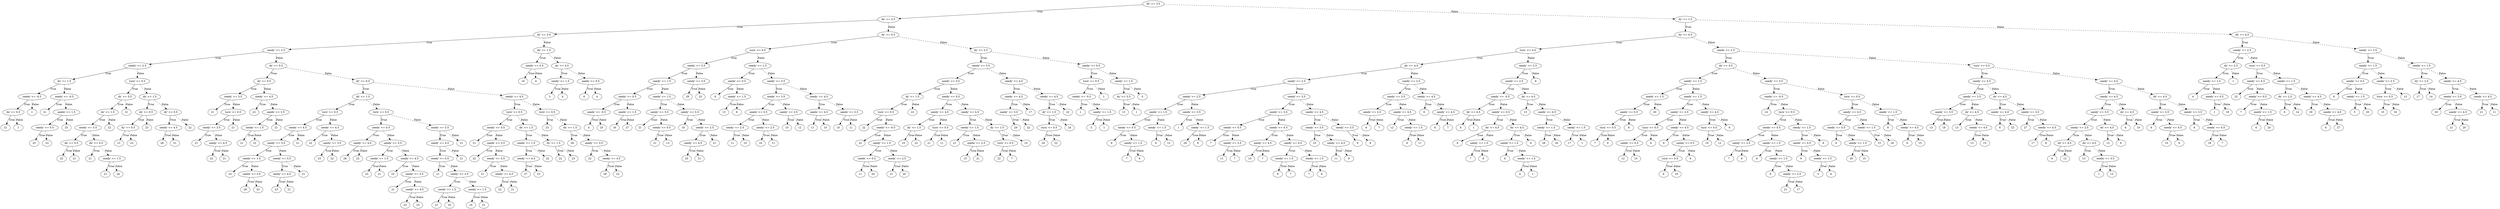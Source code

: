 digraph {
0 [label="dx' <= 3.5"];
1 [label="dx' <= 2.5"];
2 [label="dy' <= 3.0"];
3 [label="seedy' <= 2.5"];
4 [label="seedx' <= 2.5"];
5 [label="dx' <= 1.5"];
6 [label="seedx' <= -0.5"];
7 [label="dx' <= 0.5"];
8 [label="21"];
7 -> 8 [label="True"];
9 [label="1"];
7 -> 9 [style="dashed", label="False"];
6 -> 7 [label="True"];
10 [label="1"];
6 -> 10 [style="dashed", label="False"];
5 -> 6 [label="True"];
11 [label="seedx' <= -0.5"];
12 [label="21"];
11 -> 12 [label="True"];
13 [label="seedx' <= 1.5"];
14 [label="seedx' <= 0.5"];
15 [label="25"];
14 -> 15 [label="True"];
16 [label="23"];
14 -> 16 [style="dashed", label="False"];
13 -> 14 [label="True"];
17 [label="25"];
13 -> 17 [style="dashed", label="False"];
11 -> 13 [style="dashed", label="False"];
5 -> 11 [style="dashed", label="False"];
4 -> 5 [label="True"];
18 [label="turn' <= 0.5"];
19 [label="dy' <= 0.5"];
20 [label="dx' <= 1.5"];
21 [label="seedx' <= 3.5"];
22 [label="dx' <= 0.5"];
23 [label="22"];
22 -> 23 [label="True"];
24 [label="21"];
22 -> 24 [style="dashed", label="False"];
21 -> 22 [label="True"];
25 [label="dx' <= 0.5"];
26 [label="21"];
25 -> 26 [label="True"];
27 [label="seedy' <= 1.5"];
28 [label="21"];
27 -> 28 [label="True"];
29 [label="24"];
27 -> 29 [style="dashed", label="False"];
25 -> 27 [style="dashed", label="False"];
21 -> 25 [style="dashed", label="False"];
20 -> 21 [label="True"];
30 [label="22"];
20 -> 30 [style="dashed", label="False"];
19 -> 20 [label="True"];
31 [label="21"];
19 -> 31 [style="dashed", label="False"];
18 -> 19 [label="True"];
32 [label="dx' <= 1.5"];
33 [label="dx' <= 0.5"];
34 [label="dy' <= 0.5"];
35 [label="21"];
34 -> 35 [label="True"];
36 [label="23"];
34 -> 36 [style="dashed", label="False"];
33 -> 34 [label="True"];
37 [label="23"];
33 -> 37 [style="dashed", label="False"];
32 -> 33 [label="True"];
38 [label="dy' <= 0.5"];
39 [label="seedx' <= 4.5"];
40 [label="28"];
39 -> 40 [label="True"];
41 [label="21"];
39 -> 41 [style="dashed", label="False"];
38 -> 39 [label="True"];
42 [label="22"];
38 -> 42 [style="dashed", label="False"];
32 -> 38 [style="dashed", label="False"];
18 -> 32 [style="dashed", label="False"];
4 -> 18 [style="dashed", label="False"];
3 -> 4 [label="True"];
43 [label="dx' <= 0.5"];
44 [label="dy' <= 0.5"];
45 [label="seedx' <= 3.5"];
46 [label="21"];
45 -> 46 [label="True"];
47 [label="turn' <= 0.5"];
48 [label="seedy' <= 3.5"];
49 [label="21"];
48 -> 49 [label="True"];
50 [label="seedy' <= 4.5"];
51 [label="22"];
50 -> 51 [label="True"];
52 [label="21"];
50 -> 52 [style="dashed", label="False"];
48 -> 50 [style="dashed", label="False"];
47 -> 48 [label="True"];
53 [label="21"];
47 -> 53 [style="dashed", label="False"];
45 -> 47 [style="dashed", label="False"];
44 -> 45 [label="True"];
54 [label="seedy' <= 4.5"];
55 [label="22"];
54 -> 55 [label="True"];
56 [label="seedx' <= 2.5"];
57 [label="seedx' <= 1.5"];
58 [label="21"];
57 -> 58 [label="True"];
59 [label="22"];
57 -> 59 [style="dashed", label="False"];
56 -> 57 [label="True"];
60 [label="21"];
56 -> 60 [style="dashed", label="False"];
54 -> 56 [style="dashed", label="False"];
44 -> 54 [style="dashed", label="False"];
43 -> 44 [label="True"];
61 [label="dy' <= 0.5"];
62 [label="dx' <= 1.5"];
63 [label="turn' <= 0.5"];
64 [label="seedx' <= 4.5"];
65 [label="seedy' <= 3.5"];
66 [label="seedx' <= 1.0"];
67 [label="23"];
66 -> 67 [label="True"];
68 [label="seedx' <= 3.0"];
69 [label="28"];
68 -> 69 [label="True"];
70 [label="23"];
68 -> 70 [style="dashed", label="False"];
66 -> 68 [style="dashed", label="False"];
65 -> 66 [label="True"];
71 [label="seedx' <= 3.5"];
72 [label="seedy' <= 4.5"];
73 [label="23"];
72 -> 73 [label="True"];
74 [label="21"];
72 -> 74 [style="dashed", label="False"];
71 -> 72 [label="True"];
75 [label="21"];
71 -> 75 [style="dashed", label="False"];
65 -> 71 [style="dashed", label="False"];
64 -> 65 [label="True"];
76 [label="21"];
64 -> 76 [style="dashed", label="False"];
63 -> 64 [label="True"];
77 [label="seedx' <= 4.5"];
78 [label="22"];
77 -> 78 [label="True"];
79 [label="seedy' <= 3.5"];
80 [label="23"];
79 -> 80 [label="True"];
81 [label="22"];
79 -> 81 [style="dashed", label="False"];
77 -> 79 [style="dashed", label="False"];
63 -> 77 [style="dashed", label="False"];
62 -> 63 [label="True"];
82 [label="turn' <= 0.5"];
83 [label="seedx' <= 0.5"];
84 [label="seedy' <= 4.0"];
85 [label="28"];
84 -> 85 [label="True"];
86 [label="22"];
84 -> 86 [style="dashed", label="False"];
83 -> 84 [label="True"];
87 [label="seedx' <= 3.5"];
88 [label="seedx' <= 1.5"];
89 [label="23"];
88 -> 89 [label="True"];
90 [label="21"];
88 -> 90 [style="dashed", label="False"];
87 -> 88 [label="True"];
91 [label="seedx' <= 4.5"];
92 [label="22"];
91 -> 92 [label="True"];
93 [label="seedy' <= 3.5"];
94 [label="21"];
93 -> 94 [label="True"];
95 [label="seedy' <= 4.5"];
96 [label="22"];
95 -> 96 [label="True"];
97 [label="23"];
95 -> 97 [style="dashed", label="False"];
93 -> 95 [style="dashed", label="False"];
91 -> 93 [style="dashed", label="False"];
87 -> 91 [style="dashed", label="False"];
83 -> 87 [style="dashed", label="False"];
82 -> 83 [label="True"];
98 [label="seedx' <= 3.5"];
99 [label="seedy' <= 4.5"];
100 [label="seedx' <= 0.5"];
101 [label="21"];
100 -> 101 [label="True"];
102 [label="seedy' <= 3.5"];
103 [label="seedx' <= 1.5"];
104 [label="21"];
103 -> 104 [label="True"];
105 [label="16"];
103 -> 105 [style="dashed", label="False"];
102 -> 103 [label="True"];
106 [label="seedx' <= 1.5"];
107 [label="16"];
106 -> 107 [label="True"];
108 [label="21"];
106 -> 108 [style="dashed", label="False"];
102 -> 106 [style="dashed", label="False"];
100 -> 102 [style="dashed", label="False"];
99 -> 100 [label="True"];
109 [label="21"];
99 -> 109 [style="dashed", label="False"];
98 -> 99 [label="True"];
110 [label="21"];
98 -> 110 [style="dashed", label="False"];
82 -> 98 [style="dashed", label="False"];
62 -> 82 [style="dashed", label="False"];
61 -> 62 [label="True"];
111 [label="seedx' <= 4.5"];
112 [label="turn' <= 0.5"];
113 [label="seedx' <= 0.5"];
114 [label="21"];
113 -> 114 [label="True"];
115 [label="seedx' <= 3.5"];
116 [label="22"];
115 -> 116 [label="True"];
117 [label="seedy' <= 3.5"];
118 [label="21"];
117 -> 118 [label="True"];
119 [label="seedy' <= 4.5"];
120 [label="22"];
119 -> 120 [label="True"];
121 [label="21"];
119 -> 121 [style="dashed", label="False"];
117 -> 119 [style="dashed", label="False"];
115 -> 117 [style="dashed", label="False"];
113 -> 115 [style="dashed", label="False"];
112 -> 113 [label="True"];
122 [label="dx' <= 1.5"];
123 [label="seedx' <= 1.5"];
124 [label="seedy' <= 4.5"];
125 [label="27"];
124 -> 125 [label="True"];
126 [label="23"];
124 -> 126 [style="dashed", label="False"];
123 -> 124 [label="True"];
127 [label="22"];
123 -> 127 [style="dashed", label="False"];
122 -> 123 [label="True"];
128 [label="dy' <= 1.5"];
129 [label="22"];
128 -> 129 [label="True"];
130 [label="23"];
128 -> 130 [style="dashed", label="False"];
122 -> 128 [style="dashed", label="False"];
112 -> 122 [style="dashed", label="False"];
111 -> 112 [label="True"];
131 [label="turn' <= 0.5"];
132 [label="23"];
131 -> 132 [label="True"];
133 [label="dx' <= 1.5"];
134 [label="28"];
133 -> 134 [label="True"];
135 [label="seedy' <= 3.5"];
136 [label="22"];
135 -> 136 [label="True"];
137 [label="seedy' <= 4.5"];
138 [label="28"];
137 -> 138 [label="True"];
139 [label="22"];
137 -> 139 [style="dashed", label="False"];
135 -> 137 [style="dashed", label="False"];
133 -> 135 [style="dashed", label="False"];
131 -> 133 [style="dashed", label="False"];
111 -> 131 [style="dashed", label="False"];
61 -> 111 [style="dashed", label="False"];
43 -> 61 [style="dashed", label="False"];
3 -> 43 [style="dashed", label="False"];
2 -> 3 [label="True"];
140 [label="dx' <= 1.5"];
141 [label="seedx' <= 0.5"];
142 [label="10"];
141 -> 142 [label="True"];
143 [label="4"];
141 -> 143 [style="dashed", label="False"];
140 -> 141 [label="True"];
144 [label="dy' <= 4.5"];
145 [label="seedy' <= 1.5"];
146 [label="3"];
145 -> 146 [label="True"];
147 [label="4"];
145 -> 147 [style="dashed", label="False"];
144 -> 145 [label="True"];
148 [label="seedx' <= 0.5"];
149 [label="6"];
148 -> 149 [label="True"];
150 [label="4"];
148 -> 150 [style="dashed", label="False"];
144 -> 148 [style="dashed", label="False"];
140 -> 144 [style="dashed", label="False"];
2 -> 140 [style="dashed", label="False"];
1 -> 2 [label="True"];
151 [label="dy' <= 0.5"];
152 [label="turn' <= 0.5"];
153 [label="seedx' <= 3.5"];
154 [label="seedy' <= 1.5"];
155 [label="seedx' <= 0.5"];
156 [label="seedx' <= -0.5"];
157 [label="4"];
156 -> 157 [label="True"];
158 [label="25"];
156 -> 158 [style="dashed", label="False"];
155 -> 156 [label="True"];
159 [label="seedx' <= 1.5"];
160 [label="16"];
159 -> 160 [label="True"];
161 [label="27"];
159 -> 161 [style="dashed", label="False"];
155 -> 159 [style="dashed", label="False"];
154 -> 155 [label="True"];
162 [label="seedx' <= 1.5"];
163 [label="seedy' <= 3.5"];
164 [label="21"];
163 -> 164 [label="True"];
165 [label="seedx' <= 0.5"];
166 [label="21"];
165 -> 166 [label="True"];
167 [label="13"];
165 -> 167 [style="dashed", label="False"];
163 -> 165 [style="dashed", label="False"];
162 -> 163 [label="True"];
168 [label="seedy' <= 3.5"];
169 [label="16"];
168 -> 169 [label="True"];
170 [label="seedx' <= 2.5"];
171 [label="seedy' <= 4.5"];
172 [label="25"];
171 -> 172 [label="True"];
173 [label="21"];
171 -> 173 [style="dashed", label="False"];
170 -> 171 [label="True"];
174 [label="21"];
170 -> 174 [style="dashed", label="False"];
168 -> 170 [style="dashed", label="False"];
162 -> 168 [style="dashed", label="False"];
154 -> 162 [style="dashed", label="False"];
153 -> 154 [label="True"];
175 [label="seedy' <= 3.0"];
176 [label="29"];
175 -> 176 [label="True"];
177 [label="23"];
175 -> 177 [style="dashed", label="False"];
153 -> 175 [style="dashed", label="False"];
152 -> 153 [label="True"];
178 [label="seedy' <= 1.5"];
179 [label="seedx' <= 0.5"];
180 [label="6"];
179 -> 180 [label="True"];
181 [label="seedx' <= 1.5"];
182 [label="13"];
181 -> 182 [label="True"];
183 [label="6"];
181 -> 183 [style="dashed", label="False"];
179 -> 181 [style="dashed", label="False"];
178 -> 179 [label="True"];
184 [label="seedy' <= 3.5"];
185 [label="seedx' <= 3.5"];
186 [label="seedx' <= 0.5"];
187 [label="seedy' <= 2.5"];
188 [label="11"];
187 -> 188 [label="True"];
189 [label="10"];
187 -> 189 [style="dashed", label="False"];
186 -> 187 [label="True"];
190 [label="seedy' <= 2.5"];
191 [label="16"];
190 -> 191 [label="True"];
192 [label="11"];
190 -> 192 [style="dashed", label="False"];
186 -> 190 [style="dashed", label="False"];
185 -> 186 [label="True"];
193 [label="seedy' <= 2.5"];
194 [label="10"];
193 -> 194 [label="True"];
195 [label="12"];
193 -> 195 [style="dashed", label="False"];
185 -> 193 [style="dashed", label="False"];
184 -> 185 [label="True"];
196 [label="seedy' <= 4.5"];
197 [label="seedx' <= 4.5"];
198 [label="11"];
197 -> 198 [label="True"];
199 [label="10"];
197 -> 199 [style="dashed", label="False"];
196 -> 197 [label="True"];
200 [label="seedx' <= 3.5"];
201 [label="10"];
200 -> 201 [label="True"];
202 [label="11"];
200 -> 202 [style="dashed", label="False"];
196 -> 200 [style="dashed", label="False"];
184 -> 196 [style="dashed", label="False"];
178 -> 184 [style="dashed", label="False"];
152 -> 178 [style="dashed", label="False"];
151 -> 152 [label="True"];
203 [label="dy' <= 2.5"];
204 [label="seedx' <= 3.5"];
205 [label="seedy' <= 3.5"];
206 [label="dy' <= 1.5"];
207 [label="turn' <= 0.5"];
208 [label="22"];
207 -> 208 [label="True"];
209 [label="seedx' <= -0.5"];
210 [label="22"];
209 -> 210 [label="True"];
211 [label="seedy' <= 1.5"];
212 [label="seedx' <= 0.5"];
213 [label="11"];
212 -> 213 [label="True"];
214 [label="20"];
212 -> 214 [style="dashed", label="False"];
211 -> 212 [label="True"];
215 [label="seedy' <= 2.5"];
216 [label="21"];
215 -> 216 [label="True"];
217 [label="20"];
215 -> 217 [style="dashed", label="False"];
211 -> 215 [style="dashed", label="False"];
209 -> 211 [style="dashed", label="False"];
207 -> 209 [style="dashed", label="False"];
206 -> 207 [label="True"];
218 [label="22"];
206 -> 218 [style="dashed", label="False"];
205 -> 206 [label="True"];
219 [label="seedx' <= 0.5"];
220 [label="seedy' <= 4.5"];
221 [label="dy' <= 1.5"];
222 [label="10"];
221 -> 222 [label="True"];
223 [label="22"];
221 -> 223 [style="dashed", label="False"];
220 -> 221 [label="True"];
224 [label="turn' <= 0.5"];
225 [label="21"];
224 -> 225 [label="True"];
226 [label="11"];
224 -> 226 [style="dashed", label="False"];
220 -> 224 [style="dashed", label="False"];
219 -> 220 [label="True"];
227 [label="seedy' <= 4.5"];
228 [label="seedx' <= 1.5"];
229 [label="21"];
228 -> 229 [label="True"];
230 [label="seedx' <= 2.5"];
231 [label="15"];
230 -> 231 [label="True"];
232 [label="21"];
230 -> 232 [style="dashed", label="False"];
228 -> 230 [style="dashed", label="False"];
227 -> 228 [label="True"];
233 [label="dy' <= 1.5"];
234 [label="turn' <= 0.5"];
235 [label="22"];
234 -> 235 [label="True"];
236 [label="7"];
234 -> 236 [style="dashed", label="False"];
233 -> 234 [label="True"];
237 [label="10"];
233 -> 237 [style="dashed", label="False"];
227 -> 233 [style="dashed", label="False"];
219 -> 227 [style="dashed", label="False"];
205 -> 219 [style="dashed", label="False"];
204 -> 205 [label="True"];
238 [label="seedy' <= 4.5"];
239 [label="seedx' <= 4.5"];
240 [label="seedy' <= 3.0"];
241 [label="29"];
240 -> 241 [label="True"];
242 [label="22"];
240 -> 242 [style="dashed", label="False"];
239 -> 240 [label="True"];
243 [label="17"];
239 -> 243 [style="dashed", label="False"];
238 -> 239 [label="True"];
244 [label="seedx' <= 4.5"];
245 [label="dy' <= 1.5"];
246 [label="turn' <= 0.5"];
247 [label="24"];
246 -> 247 [label="True"];
248 [label="22"];
246 -> 248 [style="dashed", label="False"];
245 -> 246 [label="True"];
249 [label="24"];
245 -> 249 [style="dashed", label="False"];
244 -> 245 [label="True"];
250 [label="22"];
244 -> 250 [style="dashed", label="False"];
238 -> 244 [style="dashed", label="False"];
204 -> 238 [style="dashed", label="False"];
203 -> 204 [label="True"];
251 [label="seedx' <= 0.5"];
252 [label="turn' <= 0.5"];
253 [label="seedx' <= -0.5"];
254 [label="1"];
253 -> 254 [label="True"];
255 [label="seedy' <= 1.5"];
256 [label="3"];
255 -> 256 [label="True"];
257 [label="1"];
255 -> 257 [style="dashed", label="False"];
253 -> 255 [style="dashed", label="False"];
252 -> 253 [label="True"];
258 [label="1"];
252 -> 258 [style="dashed", label="False"];
251 -> 252 [label="True"];
259 [label="seedy' <= 1.5"];
260 [label="dy' <= 3.5"];
261 [label="13"];
260 -> 261 [label="True"];
262 [label="1"];
260 -> 262 [style="dashed", label="False"];
259 -> 260 [label="True"];
263 [label="0"];
259 -> 263 [style="dashed", label="False"];
251 -> 259 [style="dashed", label="False"];
203 -> 251 [style="dashed", label="False"];
151 -> 203 [style="dashed", label="False"];
1 -> 151 [style="dashed", label="False"];
0 -> 1 [label="True"];
264 [label="dy' <= 1.5"];
265 [label="dy' <= 0.5"];
266 [label="turn' <= 0.5"];
267 [label="dx' <= 4.5"];
268 [label="seedy' <= 2.5"];
269 [label="seedx' <= 2.5"];
270 [label="seedx' <= 1.5"];
271 [label="seedx' <= 0.5"];
272 [label="6"];
271 -> 272 [label="True"];
273 [label="seedy' <= 1.5"];
274 [label="7"];
273 -> 274 [label="True"];
275 [label="6"];
273 -> 275 [style="dashed", label="False"];
271 -> 273 [style="dashed", label="False"];
270 -> 271 [label="True"];
276 [label="seedy' <= 1.5"];
277 [label="6"];
276 -> 277 [label="True"];
278 [label="12"];
276 -> 278 [style="dashed", label="False"];
270 -> 276 [style="dashed", label="False"];
269 -> 270 [label="True"];
279 [label="seedx' <= 3.5"];
280 [label="1"];
279 -> 280 [label="True"];
281 [label="seedy' <= 1.5"];
282 [label="29"];
281 -> 282 [label="True"];
283 [label="6"];
281 -> 283 [style="dashed", label="False"];
279 -> 281 [style="dashed", label="False"];
269 -> 279 [style="dashed", label="False"];
268 -> 269 [label="True"];
284 [label="seedx' <= 3.5"];
285 [label="seedy' <= 3.5"];
286 [label="seedx' <= 0.5"];
287 [label="7"];
286 -> 287 [label="True"];
288 [label="seedx' <= 2.5"];
289 [label="11"];
288 -> 289 [label="True"];
290 [label="7"];
288 -> 290 [style="dashed", label="False"];
286 -> 288 [style="dashed", label="False"];
285 -> 286 [label="True"];
291 [label="seedx' <= 0.5"];
292 [label="seedy' <= 4.5"];
293 [label="10"];
292 -> 293 [label="True"];
294 [label="7"];
292 -> 294 [style="dashed", label="False"];
291 -> 292 [label="True"];
295 [label="seedy' <= 4.5"];
296 [label="seedx' <= 1.5"];
297 [label="6"];
296 -> 297 [label="True"];
298 [label="7"];
296 -> 298 [style="dashed", label="False"];
295 -> 296 [label="True"];
299 [label="seedx' <= 1.5"];
300 [label="7"];
299 -> 300 [label="True"];
301 [label="6"];
299 -> 301 [style="dashed", label="False"];
295 -> 299 [style="dashed", label="False"];
291 -> 295 [style="dashed", label="False"];
285 -> 291 [style="dashed", label="False"];
284 -> 285 [label="True"];
302 [label="seedx' <= 4.5"];
303 [label="seedy' <= 3.5"];
304 [label="10"];
303 -> 304 [label="True"];
305 [label="seedy' <= 4.5"];
306 [label="11"];
305 -> 306 [label="True"];
307 [label="9"];
305 -> 307 [style="dashed", label="False"];
303 -> 305 [style="dashed", label="False"];
302 -> 303 [label="True"];
308 [label="seedy' <= 3.5"];
309 [label="9"];
308 -> 309 [label="True"];
310 [label="6"];
308 -> 310 [style="dashed", label="False"];
302 -> 308 [style="dashed", label="False"];
284 -> 302 [style="dashed", label="False"];
268 -> 284 [style="dashed", label="False"];
267 -> 268 [label="True"];
311 [label="seedy' <= 2.5"];
312 [label="seedx' <= 3.5"];
313 [label="seedx' <= 2.5"];
314 [label="6"];
313 -> 314 [label="True"];
315 [label="7"];
313 -> 315 [style="dashed", label="False"];
312 -> 313 [label="True"];
316 [label="seedx' <= 4.5"];
317 [label="12"];
316 -> 317 [label="True"];
318 [label="seedy' <= 1.5"];
319 [label="6"];
318 -> 319 [label="True"];
320 [label="11"];
318 -> 320 [style="dashed", label="False"];
316 -> 318 [style="dashed", label="False"];
312 -> 316 [style="dashed", label="False"];
311 -> 312 [label="True"];
321 [label="seedx' <= 4.5"];
322 [label="6"];
321 -> 322 [label="True"];
323 [label="seedy' <= 4.5"];
324 [label="6"];
323 -> 324 [label="True"];
325 [label="7"];
323 -> 325 [style="dashed", label="False"];
321 -> 323 [style="dashed", label="False"];
311 -> 321 [style="dashed", label="False"];
267 -> 311 [style="dashed", label="False"];
266 -> 267 [label="True"];
326 [label="seedy' <= 2.5"];
327 [label="seedx' <= 2.5"];
328 [label="seedx' <= -0.5"];
329 [label="dx' <= 4.5"];
330 [label="6"];
329 -> 330 [label="True"];
331 [label="1"];
329 -> 331 [style="dashed", label="False"];
328 -> 329 [label="True"];
332 [label="seedx' <= 0.5"];
333 [label="dx' <= 4.5"];
334 [label="6"];
333 -> 334 [label="True"];
335 [label="seedy' <= 1.5"];
336 [label="7"];
335 -> 336 [label="True"];
337 [label="6"];
335 -> 337 [style="dashed", label="False"];
333 -> 335 [style="dashed", label="False"];
332 -> 333 [label="True"];
338 [label="dx' <= 4.5"];
339 [label="seedx' <= 1.5"];
340 [label="6"];
339 -> 340 [label="True"];
341 [label="seedy' <= 1.5"];
342 [label="6"];
341 -> 342 [label="True"];
343 [label="1"];
341 -> 343 [style="dashed", label="False"];
339 -> 341 [style="dashed", label="False"];
338 -> 339 [label="True"];
344 [label="6"];
338 -> 344 [style="dashed", label="False"];
332 -> 338 [style="dashed", label="False"];
328 -> 332 [style="dashed", label="False"];
327 -> 328 [label="True"];
345 [label="dx' <= 4.5"];
346 [label="13"];
345 -> 346 [label="True"];
347 [label="seedx' <= 4.5"];
348 [label="seedy' <= 1.5"];
349 [label="28"];
348 -> 349 [label="True"];
350 [label="20"];
348 -> 350 [style="dashed", label="False"];
347 -> 348 [label="True"];
351 [label="seedy' <= 1.5"];
352 [label="17"];
351 -> 352 [label="True"];
353 [label="1"];
351 -> 353 [style="dashed", label="False"];
347 -> 351 [style="dashed", label="False"];
345 -> 347 [style="dashed", label="False"];
327 -> 345 [style="dashed", label="False"];
326 -> 327 [label="True"];
354 [label="6"];
326 -> 354 [style="dashed", label="False"];
266 -> 326 [style="dashed", label="False"];
265 -> 266 [label="True"];
355 [label="seedx' <= 2.5"];
356 [label="dx' <= 4.5"];
357 [label="seedy' <= 1.5"];
358 [label="seedx' <= 1.5"];
359 [label="seedx' <= 0.5"];
360 [label="turn' <= 0.5"];
361 [label="7"];
360 -> 361 [label="True"];
362 [label="6"];
360 -> 362 [style="dashed", label="False"];
359 -> 360 [label="True"];
363 [label="6"];
359 -> 363 [style="dashed", label="False"];
358 -> 359 [label="True"];
364 [label="20"];
358 -> 364 [style="dashed", label="False"];
357 -> 358 [label="True"];
365 [label="seedx' <= 1.5"];
366 [label="seedy' <= 2.5"];
367 [label="turn' <= 0.5"];
368 [label="seedx' <= 0.5"];
369 [label="12"];
368 -> 369 [label="True"];
370 [label="10"];
368 -> 370 [style="dashed", label="False"];
367 -> 368 [label="True"];
371 [label="6"];
367 -> 371 [style="dashed", label="False"];
366 -> 367 [label="True"];
372 [label="seedy' <= 4.5"];
373 [label="6"];
372 -> 373 [label="True"];
374 [label="seedx' <= 0.5"];
375 [label="turn' <= 0.5"];
376 [label="6"];
375 -> 376 [label="True"];
377 [label="10"];
375 -> 377 [style="dashed", label="False"];
374 -> 375 [label="True"];
378 [label="6"];
374 -> 378 [style="dashed", label="False"];
372 -> 374 [style="dashed", label="False"];
366 -> 372 [style="dashed", label="False"];
365 -> 366 [label="True"];
379 [label="seedy' <= 4.5"];
380 [label="turn' <= 0.5"];
381 [label="10"];
380 -> 381 [label="True"];
382 [label="12"];
380 -> 382 [style="dashed", label="False"];
379 -> 380 [label="True"];
383 [label="6"];
379 -> 383 [style="dashed", label="False"];
365 -> 379 [style="dashed", label="False"];
357 -> 365 [style="dashed", label="False"];
356 -> 357 [label="True"];
384 [label="seedy' <= 3.5"];
385 [label="seedx' <= -0.5"];
386 [label="14"];
385 -> 386 [label="True"];
387 [label="turn' <= 0.5"];
388 [label="seedx' <= 0.5"];
389 [label="seedy' <= 2.5"];
390 [label="7"];
389 -> 390 [label="True"];
391 [label="6"];
389 -> 391 [style="dashed", label="False"];
388 -> 389 [label="True"];
392 [label="seedx' <= 1.5"];
393 [label="6"];
392 -> 393 [label="True"];
394 [label="seedy' <= 1.5"];
395 [label="6"];
394 -> 395 [label="True"];
396 [label="seedy' <= 2.5"];
397 [label="21"];
396 -> 397 [label="True"];
398 [label="17"];
396 -> 398 [style="dashed", label="False"];
394 -> 396 [style="dashed", label="False"];
392 -> 394 [style="dashed", label="False"];
388 -> 392 [style="dashed", label="False"];
387 -> 388 [label="True"];
399 [label="seedy' <= 1.5"];
400 [label="seedx' <= 0.5"];
401 [label="6"];
400 -> 401 [label="True"];
402 [label="seedx' <= 1.5"];
403 [label="5"];
402 -> 403 [label="True"];
404 [label="6"];
402 -> 404 [style="dashed", label="False"];
400 -> 402 [style="dashed", label="False"];
399 -> 400 [label="True"];
405 [label="6"];
399 -> 405 [style="dashed", label="False"];
387 -> 399 [style="dashed", label="False"];
385 -> 387 [style="dashed", label="False"];
384 -> 385 [label="True"];
406 [label="turn' <= 0.5"];
407 [label="seedy' <= 4.5"];
408 [label="seedx' <= 0.5"];
409 [label="6"];
408 -> 409 [label="True"];
410 [label="seedx' <= 1.5"];
411 [label="20"];
410 -> 411 [label="True"];
412 [label="15"];
410 -> 412 [style="dashed", label="False"];
408 -> 410 [style="dashed", label="False"];
407 -> 408 [label="True"];
413 [label="seedx' <= 1.5"];
414 [label="15"];
413 -> 414 [label="True"];
415 [label="18"];
413 -> 415 [style="dashed", label="False"];
407 -> 413 [style="dashed", label="False"];
406 -> 407 [label="True"];
416 [label="seedx' <= 1.5"];
417 [label="6"];
416 -> 417 [label="True"];
418 [label="seedy' <= 4.5"];
419 [label="6"];
418 -> 419 [label="True"];
420 [label="15"];
418 -> 420 [style="dashed", label="False"];
416 -> 418 [style="dashed", label="False"];
406 -> 416 [style="dashed", label="False"];
384 -> 406 [style="dashed", label="False"];
356 -> 384 [style="dashed", label="False"];
355 -> 356 [label="True"];
421 [label="turn' <= 0.5"];
422 [label="seedy' <= 4.5"];
423 [label="seedx' <= 3.5"];
424 [label="seedy' <= 3.5"];
425 [label="13"];
424 -> 425 [label="True"];
426 [label="18"];
424 -> 426 [style="dashed", label="False"];
423 -> 424 [label="True"];
427 [label="dx' <= 4.5"];
428 [label="13"];
427 -> 428 [label="True"];
429 [label="seedx' <= 4.5"];
430 [label="13"];
429 -> 430 [label="True"];
431 [label="15"];
429 -> 431 [style="dashed", label="False"];
427 -> 429 [style="dashed", label="False"];
423 -> 427 [style="dashed", label="False"];
422 -> 423 [label="True"];
432 [label="dx' <= 4.5"];
433 [label="seedx' <= 4.0"];
434 [label="6"];
433 -> 434 [label="True"];
435 [label="22"];
433 -> 435 [style="dashed", label="False"];
432 -> 433 [label="True"];
436 [label="seedx' <= 3.5"];
437 [label="27"];
436 -> 437 [label="True"];
438 [label="seedx' <= 4.5"];
439 [label="17"];
438 -> 439 [label="True"];
440 [label="8"];
438 -> 440 [style="dashed", label="False"];
436 -> 438 [style="dashed", label="False"];
432 -> 436 [style="dashed", label="False"];
422 -> 432 [style="dashed", label="False"];
421 -> 422 [label="True"];
441 [label="seedy' <= 4.5"];
442 [label="seedx' <= 4.5"];
443 [label="seedy' <= 3.5"];
444 [label="seedy' <= 2.5"];
445 [label="dx' <= 4.5"];
446 [label="6"];
445 -> 446 [label="True"];
447 [label="12"];
445 -> 447 [style="dashed", label="False"];
444 -> 445 [label="True"];
448 [label="dx' <= 4.5"];
449 [label="13"];
448 -> 449 [label="True"];
450 [label="seedx' <= 3.5"];
451 [label="1"];
450 -> 451 [label="True"];
452 [label="13"];
450 -> 452 [style="dashed", label="False"];
448 -> 450 [style="dashed", label="False"];
444 -> 448 [style="dashed", label="False"];
443 -> 444 [label="True"];
453 [label="dx' <= 4.5"];
454 [label="12"];
453 -> 454 [label="True"];
455 [label="6"];
453 -> 455 [style="dashed", label="False"];
443 -> 453 [style="dashed", label="False"];
442 -> 443 [label="True"];
456 [label="dx' <= 4.5"];
457 [label="6"];
456 -> 457 [label="True"];
458 [label="10"];
456 -> 458 [style="dashed", label="False"];
442 -> 456 [style="dashed", label="False"];
441 -> 442 [label="True"];
459 [label="dx' <= 4.5"];
460 [label="seedx' <= 3.5"];
461 [label="6"];
460 -> 461 [label="True"];
462 [label="seedx' <= 4.5"];
463 [label="10"];
462 -> 463 [label="True"];
464 [label="6"];
462 -> 464 [style="dashed", label="False"];
460 -> 462 [style="dashed", label="False"];
459 -> 460 [label="True"];
465 [label="seedx' <= 3.5"];
466 [label="6"];
465 -> 466 [label="True"];
467 [label="seedx' <= 4.5"];
468 [label="18"];
467 -> 468 [label="True"];
469 [label="7"];
467 -> 469 [style="dashed", label="False"];
465 -> 467 [style="dashed", label="False"];
459 -> 465 [style="dashed", label="False"];
441 -> 459 [style="dashed", label="False"];
421 -> 441 [style="dashed", label="False"];
355 -> 421 [style="dashed", label="False"];
265 -> 355 [style="dashed", label="False"];
264 -> 265 [label="True"];
470 [label="dx' <= 4.5"];
471 [label="seedy' <= 2.5"];
472 [label="dy' <= 2.5"];
473 [label="seedy' <= 1.5"];
474 [label="4"];
473 -> 474 [label="True"];
475 [label="seedx' <= 0.5"];
476 [label="1"];
475 -> 476 [label="True"];
477 [label="18"];
475 -> 477 [style="dashed", label="False"];
473 -> 475 [style="dashed", label="False"];
472 -> 473 [label="True"];
478 [label="1"];
472 -> 478 [style="dashed", label="False"];
471 -> 472 [label="True"];
479 [label="turn' <= 0.5"];
480 [label="seedy' <= 4.5"];
481 [label="22"];
480 -> 481 [label="True"];
482 [label="seedx' <= 0.5"];
483 [label="7"];
482 -> 483 [label="True"];
484 [label="seedx' <= 1.5"];
485 [label="6"];
484 -> 485 [label="True"];
486 [label="24"];
484 -> 486 [style="dashed", label="False"];
482 -> 484 [style="dashed", label="False"];
480 -> 482 [style="dashed", label="False"];
479 -> 480 [label="True"];
487 [label="seedx' <= 1.5"];
488 [label="dy' <= 2.5"];
489 [label="6"];
488 -> 489 [label="True"];
490 [label="14"];
488 -> 490 [style="dashed", label="False"];
487 -> 488 [label="True"];
491 [label="seedy' <= 4.5"];
492 [label="19"];
491 -> 492 [label="True"];
493 [label="seedx' <= 4.0"];
494 [label="6"];
493 -> 494 [label="True"];
495 [label="27"];
493 -> 495 [style="dashed", label="False"];
491 -> 493 [style="dashed", label="False"];
487 -> 491 [style="dashed", label="False"];
479 -> 487 [style="dashed", label="False"];
471 -> 479 [style="dashed", label="False"];
470 -> 471 [label="True"];
496 [label="seedy' <= 3.5"];
497 [label="seedx' <= 1.5"];
498 [label="seedx' <= 0.5"];
499 [label="6"];
498 -> 499 [label="True"];
500 [label="seedy' <= 1.5"];
501 [label="5"];
500 -> 501 [label="True"];
502 [label="20"];
500 -> 502 [style="dashed", label="False"];
498 -> 500 [style="dashed", label="False"];
497 -> 498 [label="True"];
503 [label="seedx' <= 2.5"];
504 [label="turn' <= 0.5"];
505 [label="15"];
504 -> 505 [label="True"];
506 [label="16"];
504 -> 506 [style="dashed", label="False"];
503 -> 504 [label="True"];
507 [label="13"];
503 -> 507 [style="dashed", label="False"];
497 -> 503 [style="dashed", label="False"];
496 -> 497 [label="True"];
508 [label="seedx' <= 1.5"];
509 [label="dy' <= 2.5"];
510 [label="17"];
509 -> 510 [label="True"];
511 [label="14"];
509 -> 511 [style="dashed", label="False"];
508 -> 509 [label="True"];
512 [label="seedy' <= 4.5"];
513 [label="seedx' <= 3.0"];
514 [label="20"];
513 -> 514 [label="True"];
515 [label="seedx' <= 4.5"];
516 [label="21"];
515 -> 516 [label="True"];
517 [label="20"];
515 -> 517 [style="dashed", label="False"];
513 -> 515 [style="dashed", label="False"];
512 -> 513 [label="True"];
518 [label="seedx' <= 4.5"];
519 [label="21"];
518 -> 519 [label="True"];
520 [label="11"];
518 -> 520 [style="dashed", label="False"];
512 -> 518 [style="dashed", label="False"];
508 -> 512 [style="dashed", label="False"];
496 -> 508 [style="dashed", label="False"];
470 -> 496 [style="dashed", label="False"];
264 -> 470 [style="dashed", label="False"];
0 -> 264 [style="dashed", label="False"];

}